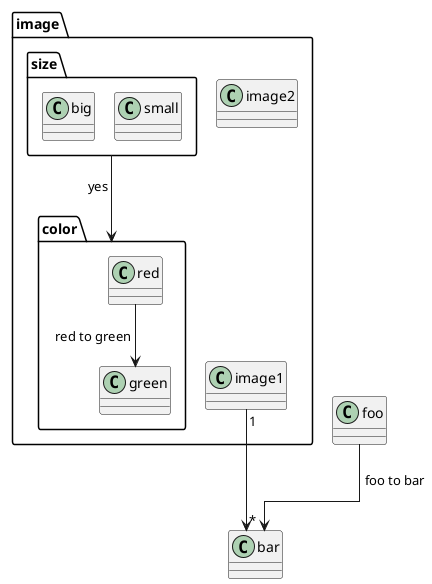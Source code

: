 {
  "sha1": "pt7lauvpp2s6hlfos41nv89pswdigfv",
  "insertion": {
    "when": "2024-06-04T17:28:41.674Z",
    "user": "plantuml@gmail.com"
  }
}
@startuml
!pragma layout elk

package image {
	package color {
		class red
		class green
		
		red->green : red to green
	}
	package size {
		class big
		class small
	}
	class image1
	class image2
	
	size -> color : yes
}

class foo
class bar

foo -> bar : foo to bar
image1 "1" -> "*" bar 

@enduml
